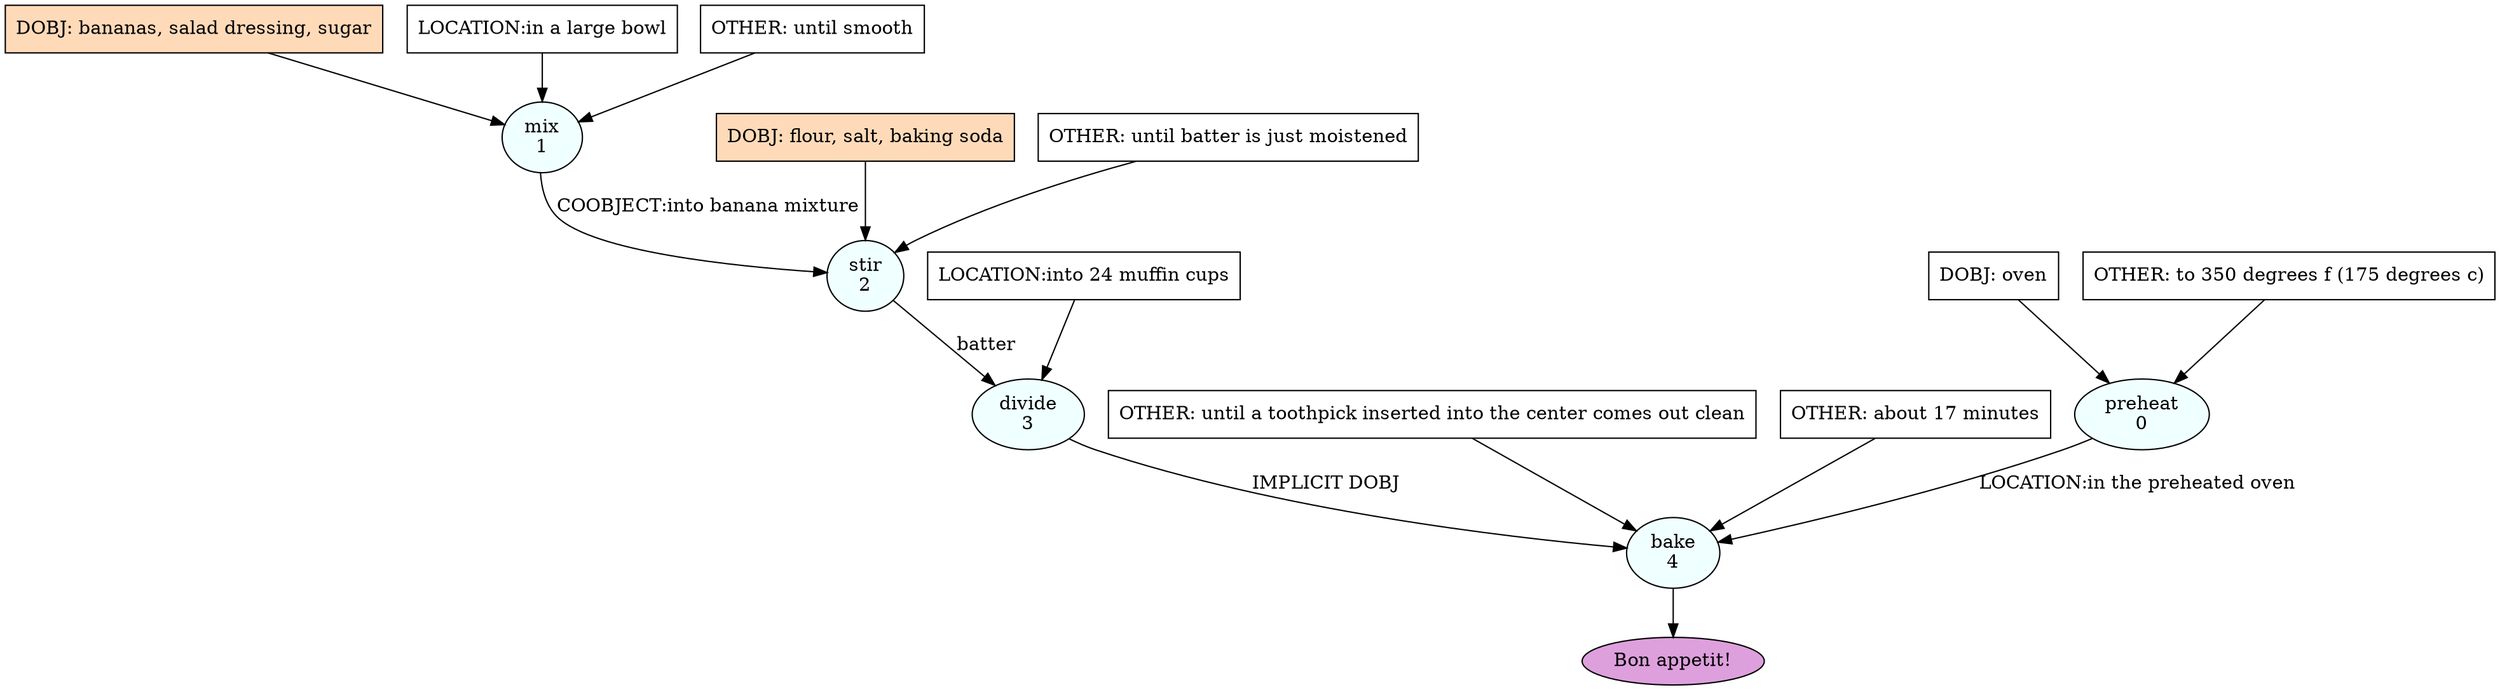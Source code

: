 digraph recipe {
E0[label="preheat
0", shape=oval, style=filled, fillcolor=azure]
E1[label="mix
1", shape=oval, style=filled, fillcolor=azure]
E2[label="stir
2", shape=oval, style=filled, fillcolor=azure]
E3[label="divide
3", shape=oval, style=filled, fillcolor=azure]
E4[label="bake
4", shape=oval, style=filled, fillcolor=azure]
D1[label="DOBJ: bananas, salad dressing, sugar", shape=box, style=filled, fillcolor=peachpuff]
D1 -> E1
P1_0[label="LOCATION:in a large bowl", shape=box, style=filled, fillcolor=white]
P1_0 -> E1
O1_0[label="OTHER: until smooth", shape=box, style=filled, fillcolor=white]
O1_0 -> E1
D0[label="DOBJ: oven", shape=box, style=filled, fillcolor=white]
D0 -> E0
O0_0[label="OTHER: to 350 degrees f (175 degrees c)", shape=box, style=filled, fillcolor=white]
O0_0 -> E0
D2_ing[label="DOBJ: flour, salt, baking soda", shape=box, style=filled, fillcolor=peachpuff]
D2_ing -> E2
E1 -> E2 [label="COOBJECT:into banana mixture"]
O2_0_0[label="OTHER: until batter is just moistened", shape=box, style=filled, fillcolor=white]
O2_0_0 -> E2
E2 -> E3 [label="batter"]
P3_0_0[label="LOCATION:into 24 muffin cups", shape=box, style=filled, fillcolor=white]
P3_0_0 -> E3
E3 -> E4 [label="IMPLICIT DOBJ"]
E0 -> E4 [label="LOCATION:in the preheated oven"]
O4_0_0[label="OTHER: until a toothpick inserted into the center comes out clean", shape=box, style=filled, fillcolor=white]
O4_0_0 -> E4
O4_1_0[label="OTHER: about 17 minutes", shape=box, style=filled, fillcolor=white]
O4_1_0 -> E4
EOR[label="Bon appetit!", shape=oval, style=filled, fillcolor=plum]
E4 -> EOR
}
